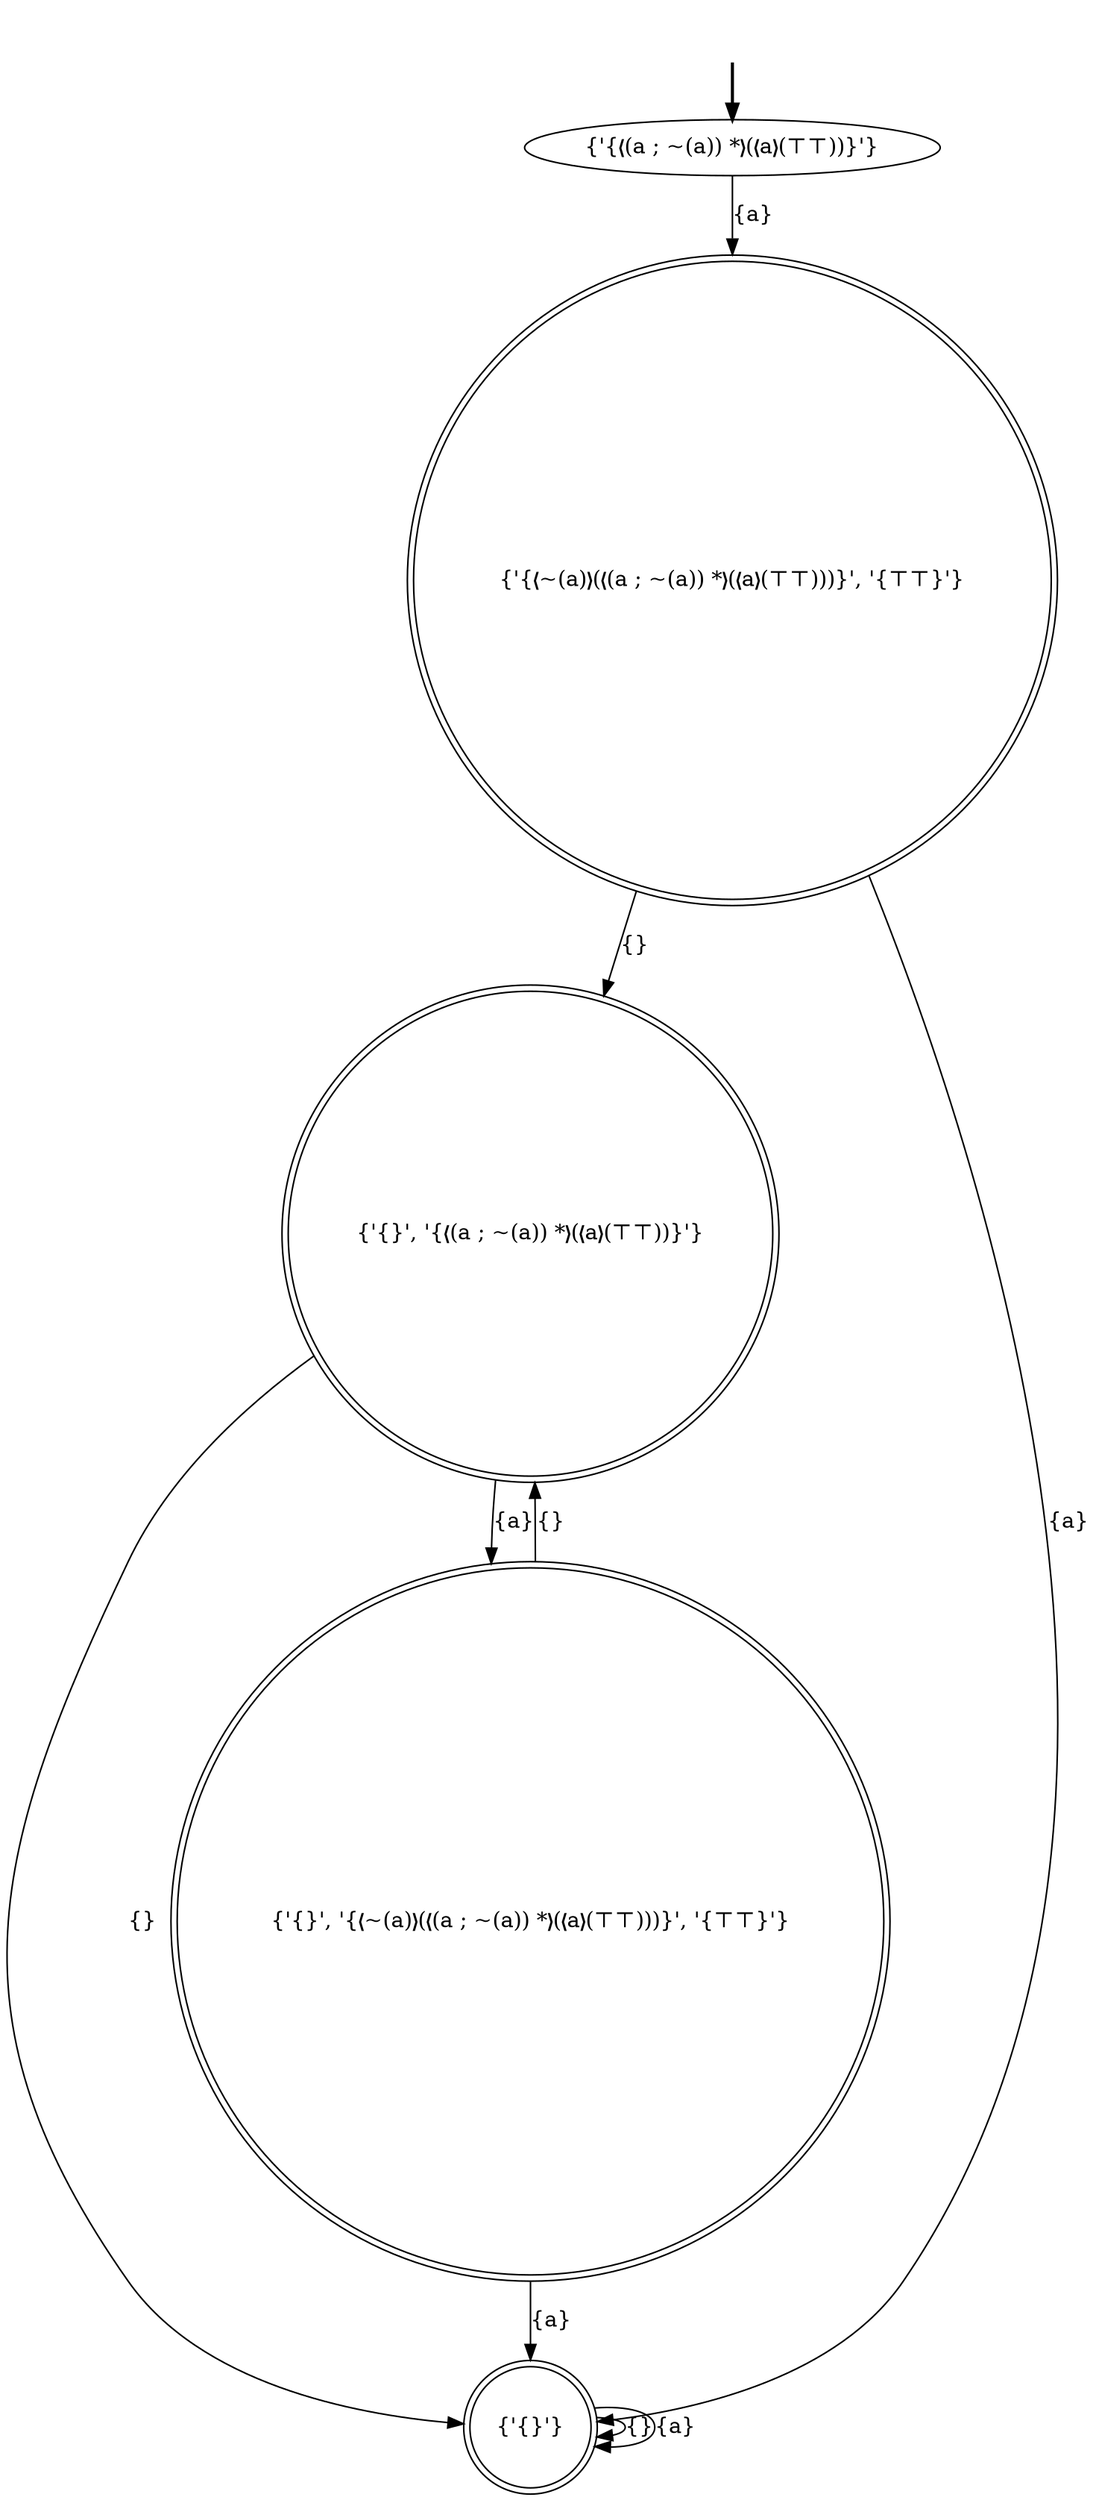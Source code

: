 digraph {
	fake [style=invisible]
	"{'{❬(a ; ~(a)) *❭(❬a❭(⊤⊤))}'}" [root=true]
	"{'{}', '{❬(a ; ~(a)) *❭(❬a❭(⊤⊤))}'}" [shape=doublecircle]
	"{'{}'}" [shape=doublecircle]
	"{'{}', '{❬~(a)❭(❬(a ; ~(a)) *❭(❬a❭(⊤⊤)))}', '{⊤⊤}'}" [shape=doublecircle]
	"{'{❬~(a)❭(❬(a ; ~(a)) *❭(❬a❭(⊤⊤)))}', '{⊤⊤}'}" [shape=doublecircle]
	fake -> "{'{❬(a ; ~(a)) *❭(❬a❭(⊤⊤))}'}" [style=bold]
	"{'{}'}" -> "{'{}'}" [label="{}"]
	"{'{❬(a ; ~(a)) *❭(❬a❭(⊤⊤))}'}" -> "{'{❬~(a)❭(❬(a ; ~(a)) *❭(❬a❭(⊤⊤)))}', '{⊤⊤}'}" [label="{a}"]
	"{'{}', '{❬(a ; ~(a)) *❭(❬a❭(⊤⊤))}'}" -> "{'{}', '{❬~(a)❭(❬(a ; ~(a)) *❭(❬a❭(⊤⊤)))}', '{⊤⊤}'}" [label="{a}"]
	"{'{❬~(a)❭(❬(a ; ~(a)) *❭(❬a❭(⊤⊤)))}', '{⊤⊤}'}" -> "{'{}'}" [label="{a}"]
	"{'{}', '{❬~(a)❭(❬(a ; ~(a)) *❭(❬a❭(⊤⊤)))}', '{⊤⊤}'}" -> "{'{}', '{❬(a ; ~(a)) *❭(❬a❭(⊤⊤))}'}" [label="{}"]
	"{'{}'}" -> "{'{}'}" [label="{a}"]
	"{'{}', '{❬~(a)❭(❬(a ; ~(a)) *❭(❬a❭(⊤⊤)))}', '{⊤⊤}'}" -> "{'{}'}" [label="{a}"]
	"{'{❬~(a)❭(❬(a ; ~(a)) *❭(❬a❭(⊤⊤)))}', '{⊤⊤}'}" -> "{'{}', '{❬(a ; ~(a)) *❭(❬a❭(⊤⊤))}'}" [label="{}"]
	"{'{}', '{❬(a ; ~(a)) *❭(❬a❭(⊤⊤))}'}" -> "{'{}'}" [label="{}"]
}
